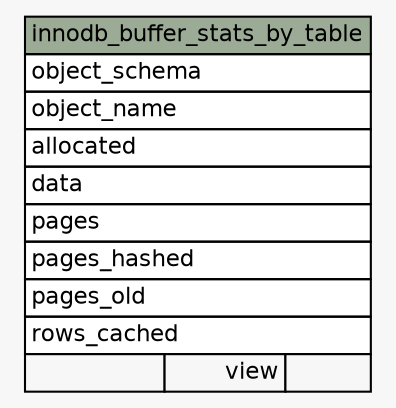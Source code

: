 // dot 2.44.1 on Linux 5.5.13-arch2-1
// SchemaSpy rev 590
digraph "innodb_buffer_stats_by_table" {
  graph [
    rankdir="RL"
    bgcolor="#f7f7f7"
    nodesep="0.18"
    ranksep="0.46"
    fontname="Helvetica"
    fontsize="11"
  ];
  node [
    fontname="Helvetica"
    fontsize="11"
    shape="plaintext"
  ];
  edge [
    arrowsize="0.8"
  ];
  "innodb_buffer_stats_by_table" [
    label=<
    <TABLE BORDER="0" CELLBORDER="1" CELLSPACING="0" BGCOLOR="#ffffff">
      <TR><TD COLSPAN="3" BGCOLOR="#9bab96" ALIGN="CENTER">innodb_buffer_stats_by_table</TD></TR>
      <TR><TD PORT="object_schema" COLSPAN="3" ALIGN="LEFT">object_schema</TD></TR>
      <TR><TD PORT="object_name" COLSPAN="3" ALIGN="LEFT">object_name</TD></TR>
      <TR><TD PORT="allocated" COLSPAN="3" ALIGN="LEFT">allocated</TD></TR>
      <TR><TD PORT="data" COLSPAN="3" ALIGN="LEFT">data</TD></TR>
      <TR><TD PORT="pages" COLSPAN="3" ALIGN="LEFT">pages</TD></TR>
      <TR><TD PORT="pages_hashed" COLSPAN="3" ALIGN="LEFT">pages_hashed</TD></TR>
      <TR><TD PORT="pages_old" COLSPAN="3" ALIGN="LEFT">pages_old</TD></TR>
      <TR><TD PORT="rows_cached" COLSPAN="3" ALIGN="LEFT">rows_cached</TD></TR>
      <TR><TD ALIGN="LEFT" BGCOLOR="#f7f7f7">  </TD><TD ALIGN="RIGHT" BGCOLOR="#f7f7f7">view</TD><TD ALIGN="RIGHT" BGCOLOR="#f7f7f7">  </TD></TR>
    </TABLE>>
    URL="tables/innodb_buffer_stats_by_table.html"
    tooltip="innodb_buffer_stats_by_table"
  ];
}

